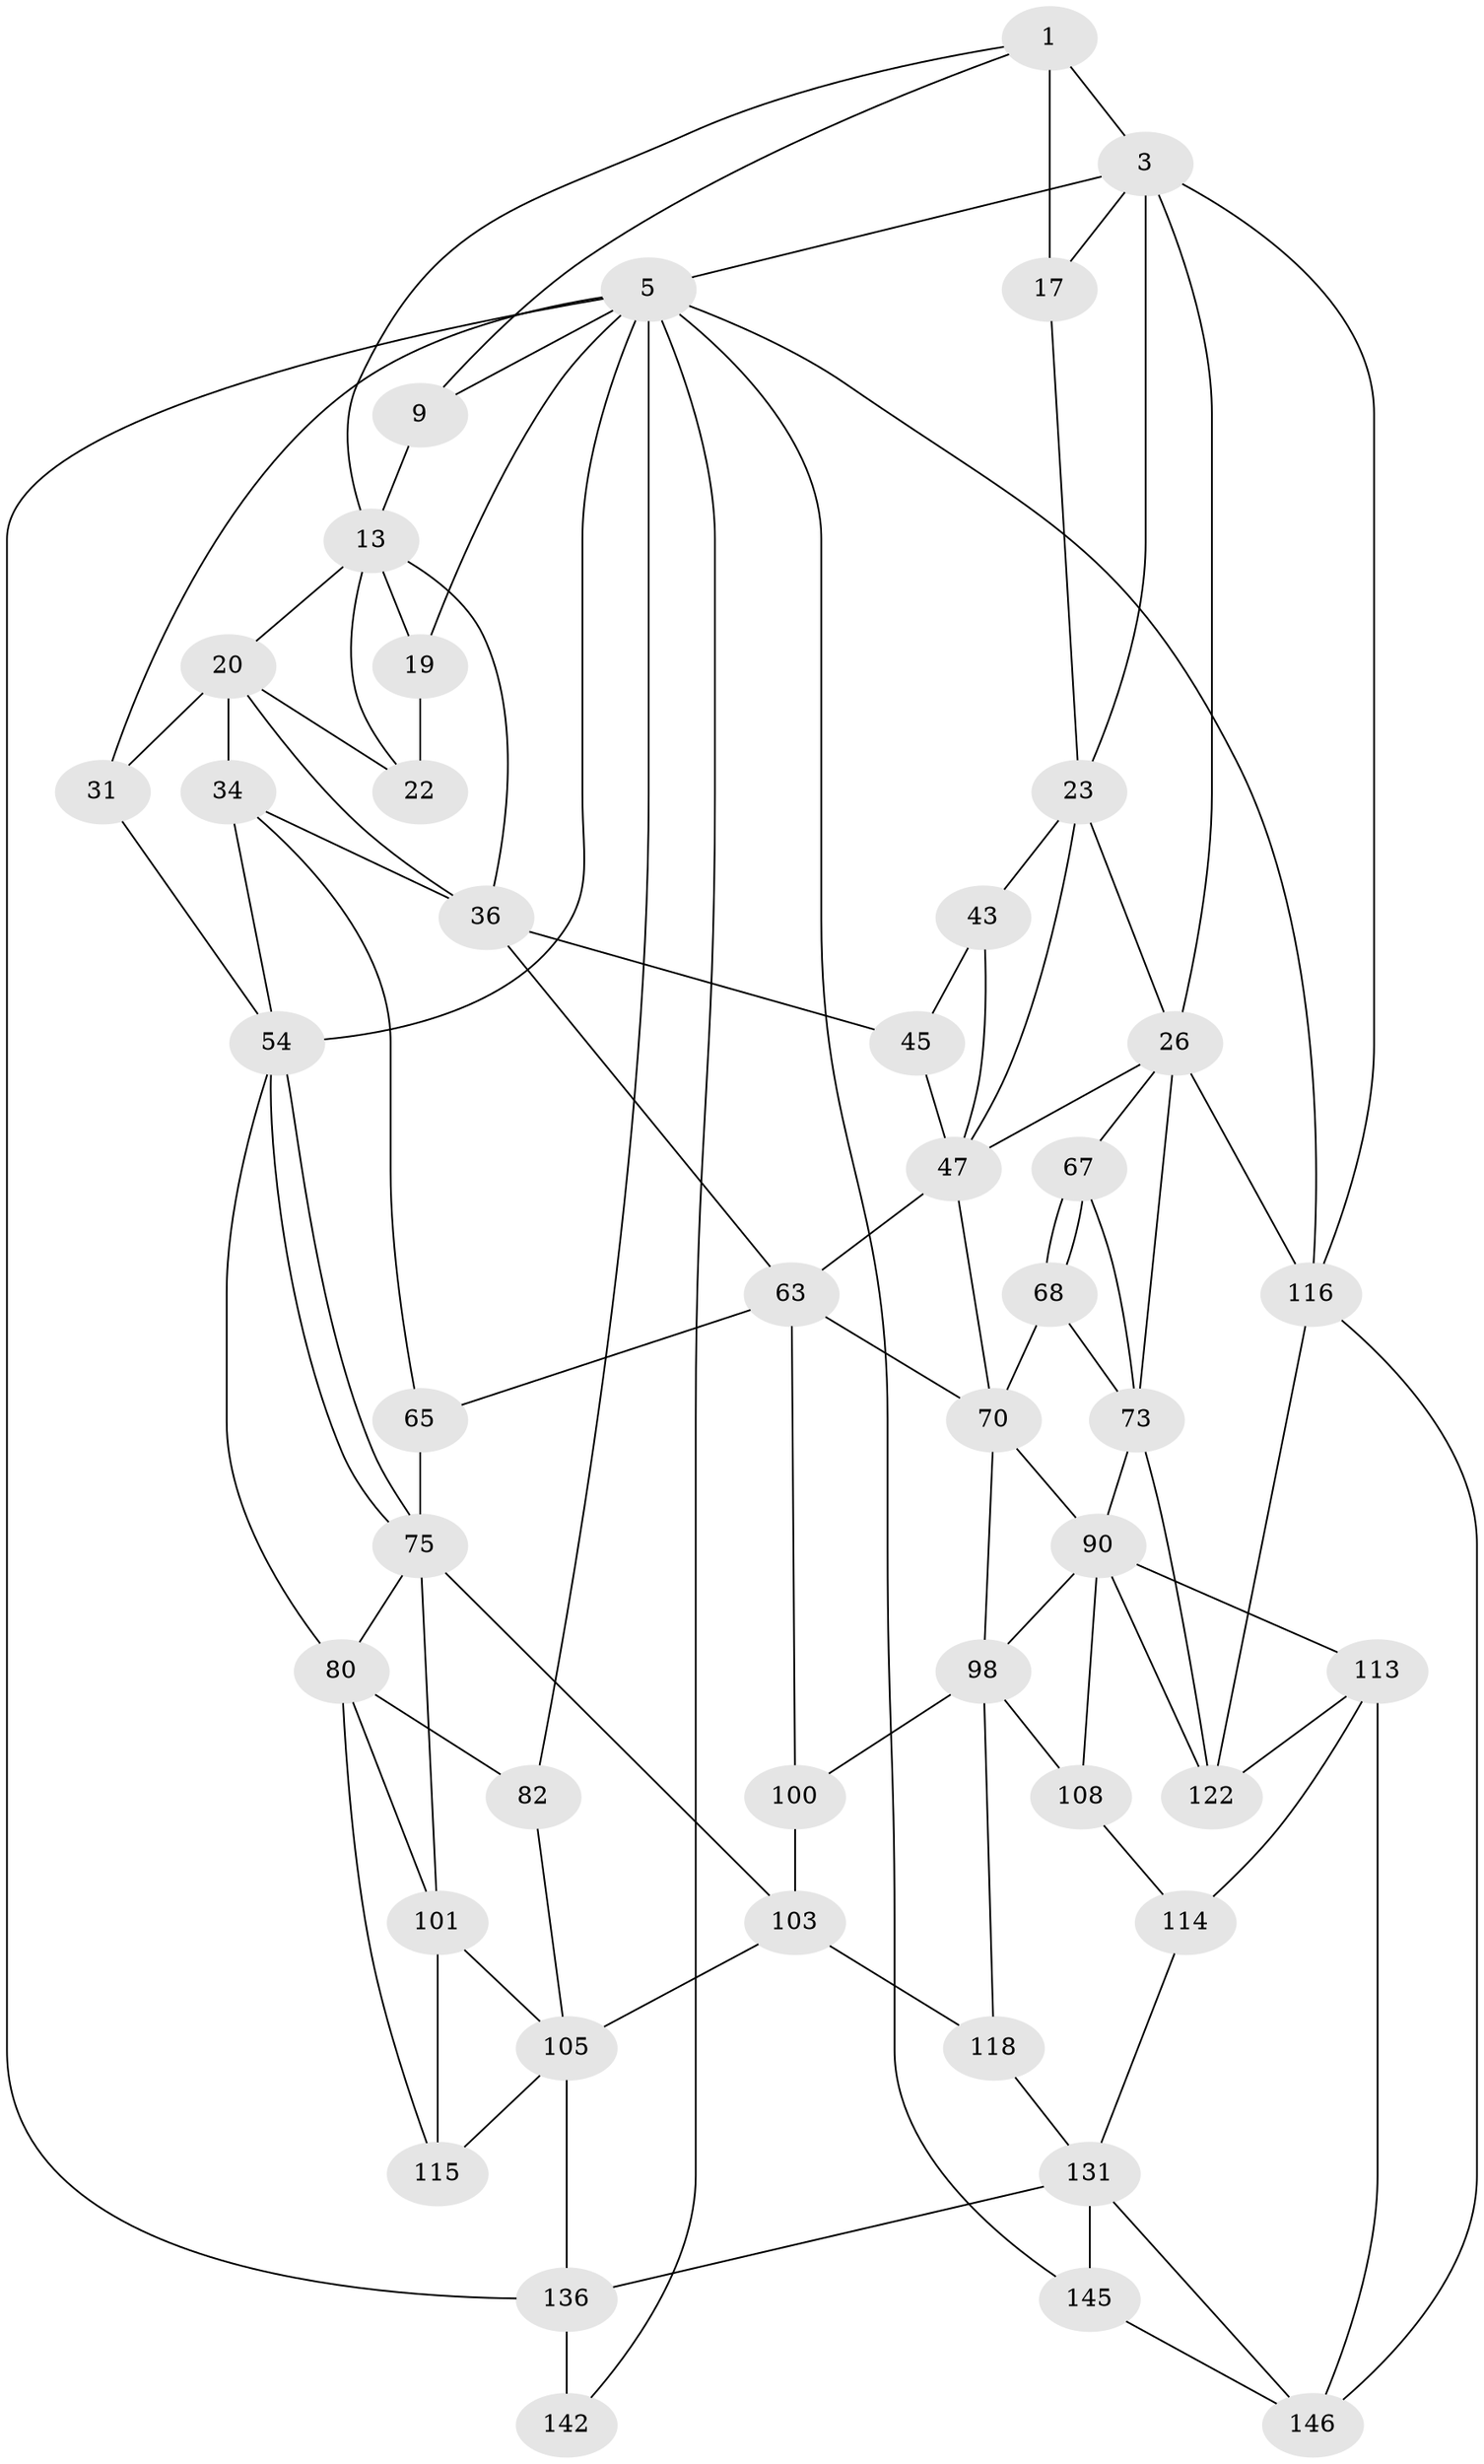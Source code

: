 // original degree distribution, {3: 0.013333333333333334, 4: 0.24666666666666667, 5: 0.5066666666666667, 6: 0.23333333333333334}
// Generated by graph-tools (version 1.1) at 2025/21/03/04/25 18:21:33]
// undirected, 45 vertices, 97 edges
graph export_dot {
graph [start="1"]
  node [color=gray90,style=filled];
  1 [pos="+0.5641247790512534+0",super="+2+8"];
  3 [pos="+0.8869957922841734+0",super="+16+4"];
  5 [pos="+0+0",super="+6+32+84"];
  9 [pos="+0.44857904923268926+0.08066709842242713"];
  13 [pos="+0.5914636882446931+0.21830394132278802",super="+14"];
  17 [pos="+0.7669160741365909+0.014271415761527085",super="+25"];
  19 [pos="+0.156704896060201+0"];
  20 [pos="+0.470956449993124+0.23011786586909647",super="+33+21"];
  22 [pos="+0.39386915648750254+0.14253815761681676",super="+28"];
  23 [pos="+0.8410590049368042+0.0768964038976656",super="+24+27"];
  26 [pos="+1+0.16391841533499268",super="+40"];
  31 [pos="+0.17304662553224867+0.26753742310469286"];
  34 [pos="+0.4634783468687353+0.337754921021232",super="+35+57"];
  36 [pos="+0.5361070585818647+0.28211396992171806",super="+37+51"];
  43 [pos="+0.772094753320354+0.2570664842316772",super="+44"];
  45 [pos="+0.6076005398223454+0.28075402251432197",super="+50"];
  47 [pos="+0.7791820928492401+0.3608930854285149",super="+48+58"];
  54 [pos="+0.23164072168282876+0.44308398979044833",super="+55"];
  63 [pos="+0.5604690132252127+0.5630300292392356",super="+64+81"];
  65 [pos="+0.4103024815890762+0.5761527009702626",super="+66"];
  67 [pos="+0.8386019968016368+0.46919814730797765"];
  68 [pos="+0.7665775873630336+0.5454582320419021",super="+69"];
  70 [pos="+0.7149176896461592+0.4873885064340772",super="+86"];
  73 [pos="+0.9929669355947129+0.6308288746030495",super="+93+74"];
  75 [pos="+0.2805008550799144+0.49304903952432316",super="+78"];
  80 [pos="+0.05905838587071944+0.5252795835654782",super="+85"];
  82 [pos="+0+0.590838294574585",super="+83"];
  90 [pos="+0.8817497750240978+0.6585471741992573",super="+94+91"];
  98 [pos="+0.6205730183281887+0.619761988491789",super="+99"];
  100 [pos="+0.5111021309163458+0.7137934296872291"];
  101 [pos="+0.14294133856529465+0.6992886478335856",super="+106"];
  103 [pos="+0.3164950639472051+0.6996015070759134",super="+107+104"];
  105 [pos="+0.18146007237199666+0.7354141910198897",super="+119"];
  108 [pos="+0.5626015413502297+0.7774230010358094",super="+110"];
  113 [pos="+0.6032621407478148+0.8098986922816166",super="+133"];
  114 [pos="+0.5691441962716887+0.787643742044063",super="+130"];
  115 [pos="+0.0744711214796232+0.8048273062458958"];
  116 [pos="+1+1",super="+148+117"];
  118 [pos="+0.44336477250177675+0.8231307691979876",super="+126"];
  122 [pos="+0.9112065917471103+0.6994531957956899",super="+123+125"];
  131 [pos="+0.4571497254661298+0.9538293418511271",super="+132+147"];
  136 [pos="+0.2889927611561437+0.8222302618343108",super="+137+140"];
  142 [pos="+0.2147611868920076+1"];
  145 [pos="+0.31044952584758795+1",super="+150"];
  146 [pos="+0.6174810040215847+0.9481361222233229",super="+149"];
  1 -- 17 [weight=2];
  1 -- 3;
  1 -- 13;
  1 -- 9;
  3 -- 17;
  3 -- 23;
  3 -- 26;
  3 -- 116;
  3 -- 5;
  5 -- 9;
  5 -- 19;
  5 -- 82 [weight=2];
  5 -- 54;
  5 -- 31;
  5 -- 145;
  5 -- 116;
  5 -- 136;
  5 -- 142;
  9 -- 13;
  13 -- 19;
  13 -- 20;
  13 -- 22;
  13 -- 36;
  17 -- 23;
  19 -- 22;
  20 -- 34 [weight=2];
  20 -- 36;
  20 -- 22 [weight=2];
  20 -- 31;
  23 -- 43 [weight=2];
  23 -- 26 [weight=2];
  23 -- 47;
  26 -- 67;
  26 -- 73;
  26 -- 47;
  26 -- 116;
  31 -- 54;
  34 -- 54;
  34 -- 65;
  34 -- 36;
  36 -- 45 [weight=2];
  36 -- 63;
  43 -- 45;
  43 -- 47;
  45 -- 47;
  47 -- 63;
  47 -- 70;
  54 -- 75;
  54 -- 75;
  54 -- 80;
  63 -- 65;
  63 -- 100;
  63 -- 70;
  65 -- 75 [weight=2];
  67 -- 68;
  67 -- 68;
  67 -- 73;
  68 -- 70 [weight=2];
  68 -- 73;
  70 -- 98;
  70 -- 90;
  73 -- 122;
  73 -- 90 [weight=2];
  75 -- 80;
  75 -- 101;
  75 -- 103;
  80 -- 82;
  80 -- 115;
  80 -- 101;
  82 -- 105;
  90 -- 113;
  90 -- 122;
  90 -- 108 [weight=2];
  90 -- 98;
  98 -- 100;
  98 -- 108;
  98 -- 118;
  100 -- 103;
  101 -- 105;
  101 -- 115;
  103 -- 118 [weight=2];
  103 -- 105 [weight=2];
  105 -- 115;
  105 -- 136 [weight=2];
  108 -- 114;
  113 -- 114 [weight=2];
  113 -- 122;
  113 -- 146;
  114 -- 131;
  116 -- 122 [weight=2];
  116 -- 146;
  118 -- 131;
  131 -- 145 [weight=2];
  131 -- 136;
  131 -- 146;
  136 -- 142 [weight=2];
  145 -- 146;
}

